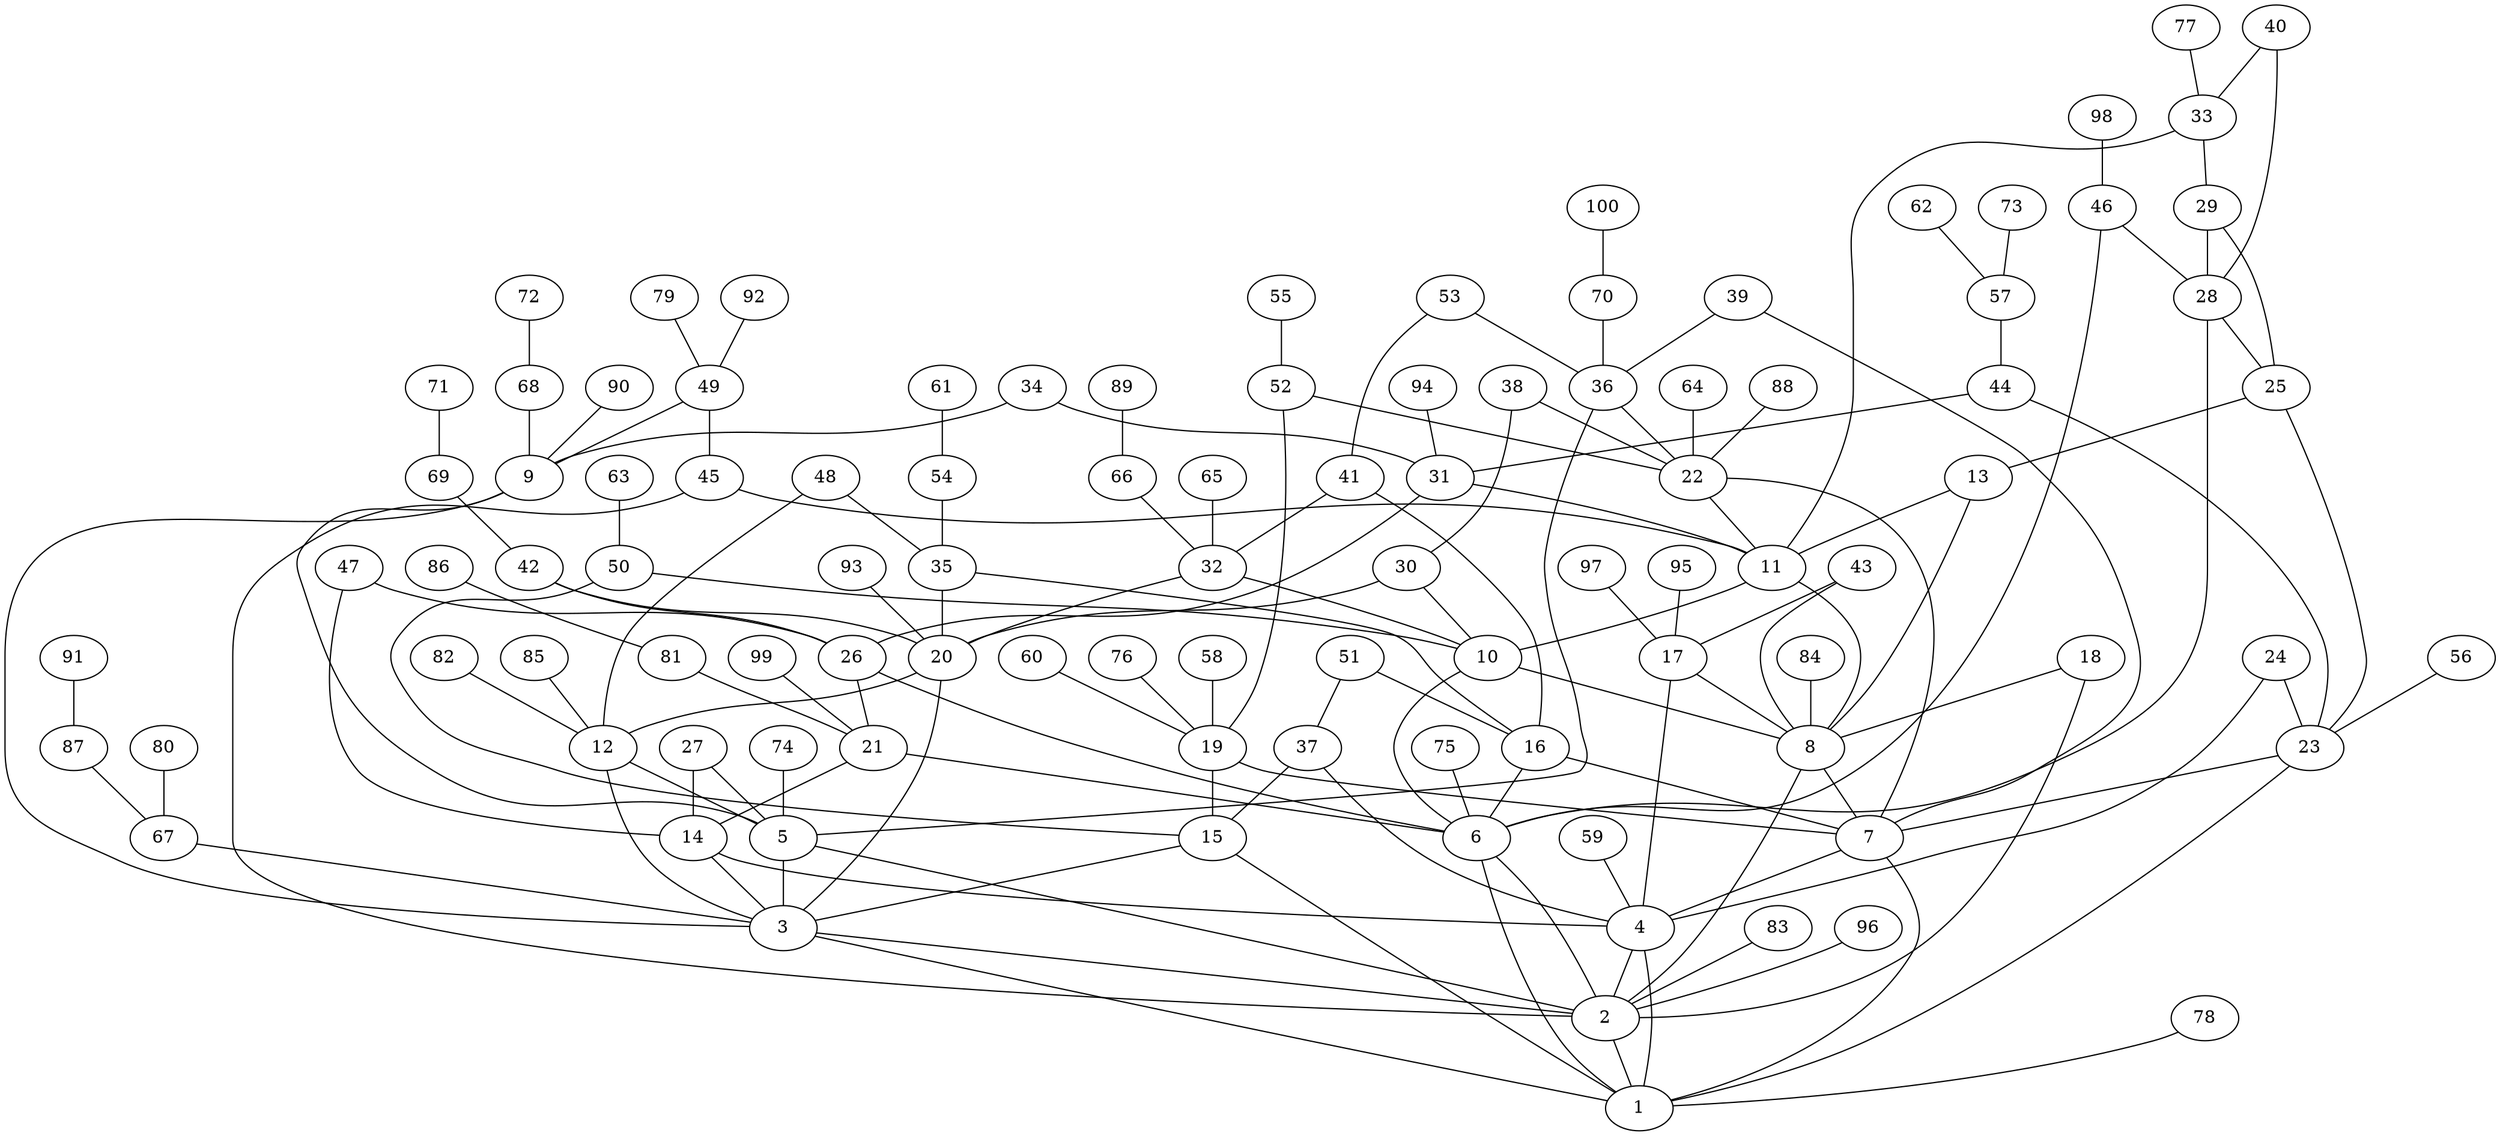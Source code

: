 graph G {
2 -- 1;
3 -- 2;
4 -- 2;
5 -- 2;
6 -- 2;
7 -- 4;
8 -- 7;
9 -- 5;
10 -- 8;
11 -- 10;
12 -- 5;
13 -- 8;
14 -- 4;
15 -- 3;
16 -- 6;
17 -- 8;
18 -- 8;
19 -- 15;
20 -- 3;
21 -- 14;
22 -- 7;
23 -- 7;
24 -- 23;
25 -- 23;
26 -- 6;
27 -- 14;
28 -- 25;
29 -- 25;
30 -- 20;
31 -- 26;
32 -- 10;
33 -- 29;
34 -- 31;
35 -- 16;
36 -- 22;
37 -- 15;
38 -- 22;
39 -- 36;
40 -- 33;
41 -- 16;
42 -- 20;
43 -- 8;
44 -- 31;
45 -- 2;
46 -- 6;
47 -- 14;
48 -- 35;
49 -- 9;
50 -- 15;
51 -- 16;
52 -- 22;
53 -- 36;
54 -- 35;
55 -- 52;
56 -- 23;
57 -- 44;
58 -- 19;
59 -- 4;
60 -- 19;
61 -- 54;
62 -- 57;
63 -- 50;
64 -- 22;
65 -- 32;
66 -- 32;
67 -- 3;
68 -- 9;
69 -- 42;
70 -- 36;
71 -- 69;
72 -- 68;
73 -- 57;
74 -- 5;
75 -- 6;
76 -- 19;
77 -- 33;
78 -- 1;
79 -- 49;
80 -- 67;
81 -- 21;
82 -- 12;
83 -- 2;
84 -- 8;
85 -- 12;
86 -- 81;
87 -- 67;
88 -- 22;
89 -- 66;
90 -- 9;
91 -- 87;
92 -- 49;
93 -- 20;
94 -- 31;
95 -- 17;
96 -- 2;
97 -- 17;
98 -- 46;
99 -- 21;
100 -- 70;
3 -- 1;
4 -- 1;
5 -- 3;
6 -- 1;
7 -- 1;
8 -- 2;
9 -- 3;
10 -- 6;
11 -- 8;
12 -- 3;
13 -- 11;
14 -- 3;
15 -- 1;
16 -- 7;
17 -- 4;
18 -- 2;
19 -- 7;
20 -- 12;
21 -- 6;
22 -- 11;
23 -- 1;
24 -- 4;
25 -- 13;
26 -- 21;
27 -- 5;
28 -- 6;
29 -- 28;
30 -- 10;
31 -- 11;
32 -- 20;
33 -- 11;
34 -- 9;
35 -- 20;
36 -- 5;
37 -- 4;
38 -- 30;
39 -- 7;
40 -- 28;
41 -- 32;
42 -- 26;
43 -- 17;
44 -- 23;
45 -- 11;
46 -- 28;
47 -- 26;
48 -- 12;
49 -- 45;
50 -- 10;
51 -- 37;
52 -- 19;
53 -- 41;
}
